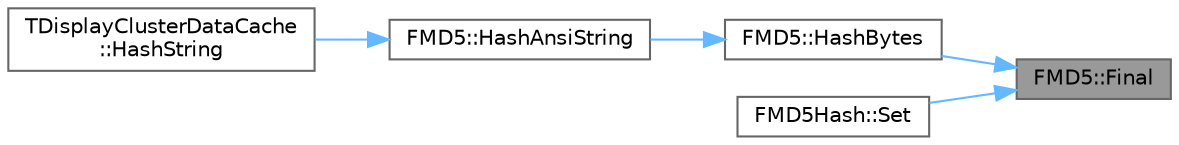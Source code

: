 digraph "FMD5::Final"
{
 // INTERACTIVE_SVG=YES
 // LATEX_PDF_SIZE
  bgcolor="transparent";
  edge [fontname=Helvetica,fontsize=10,labelfontname=Helvetica,labelfontsize=10];
  node [fontname=Helvetica,fontsize=10,shape=box,height=0.2,width=0.4];
  rankdir="RL";
  Node1 [id="Node000001",label="FMD5::Final",height=0.2,width=0.4,color="gray40", fillcolor="grey60", style="filled", fontcolor="black",tooltip="MD5 finalization."];
  Node1 -> Node2 [id="edge1_Node000001_Node000002",dir="back",color="steelblue1",style="solid",tooltip=" "];
  Node2 [id="Node000002",label="FMD5::HashBytes",height=0.2,width=0.4,color="grey40", fillcolor="white", style="filled",URL="$de/dcb/classFMD5.html#a555bacc675be704e05086691ce13721a",tooltip="Helper to perform the very common case of hashing an in-memory array of bytes into a hex representati..."];
  Node2 -> Node3 [id="edge2_Node000002_Node000003",dir="back",color="steelblue1",style="solid",tooltip=" "];
  Node3 [id="Node000003",label="FMD5::HashAnsiString",height=0.2,width=0.4,color="grey40", fillcolor="white", style="filled",URL="$de/dcb/classFMD5.html#a70ac65b8ec9b26d2a442b93684c5f0c8",tooltip="Helper to perform the very common case of hashing an ASCII string into a hex representation."];
  Node3 -> Node4 [id="edge3_Node000003_Node000004",dir="back",color="steelblue1",style="solid",tooltip=" "];
  Node4 [id="Node000004",label="TDisplayClusterDataCache\l::HashString",height=0.2,width=0.4,color="grey40", fillcolor="white", style="filled",URL="$db/d56/classTDisplayClusterDataCache.html#a336361abcd2ff869fdd41ffd1a8ac890",tooltip="Helper to perform the very common case of hashing an FString into a hex representation."];
  Node1 -> Node5 [id="edge4_Node000001_Node000005",dir="back",color="steelblue1",style="solid",tooltip=" "];
  Node5 [id="Node000005",label="FMD5Hash::Set",height=0.2,width=0.4,color="grey40", fillcolor="white", style="filled",URL="$d9/d41/structFMD5Hash.html#ab08e750847d99157c4d33f989c6b5a01",tooltip="Set up the MD5 hash from a container."];
}
